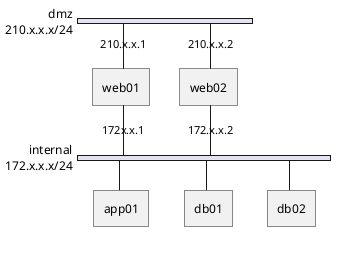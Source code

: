 @startuml
nwdiag {
    network dmz {
        address = "210.x.x.x/24"
        web01 [address = "210.x.x.1"]
        web02 [address = "210.x.x.2"]
    }
    network internal {
        address = "172.x.x.x/24"

        web01 [address = "172x.x.1"]
        web02 [address = "172.x.x.2"]

        app01

        db01
        db02   
    }
}
@enduml